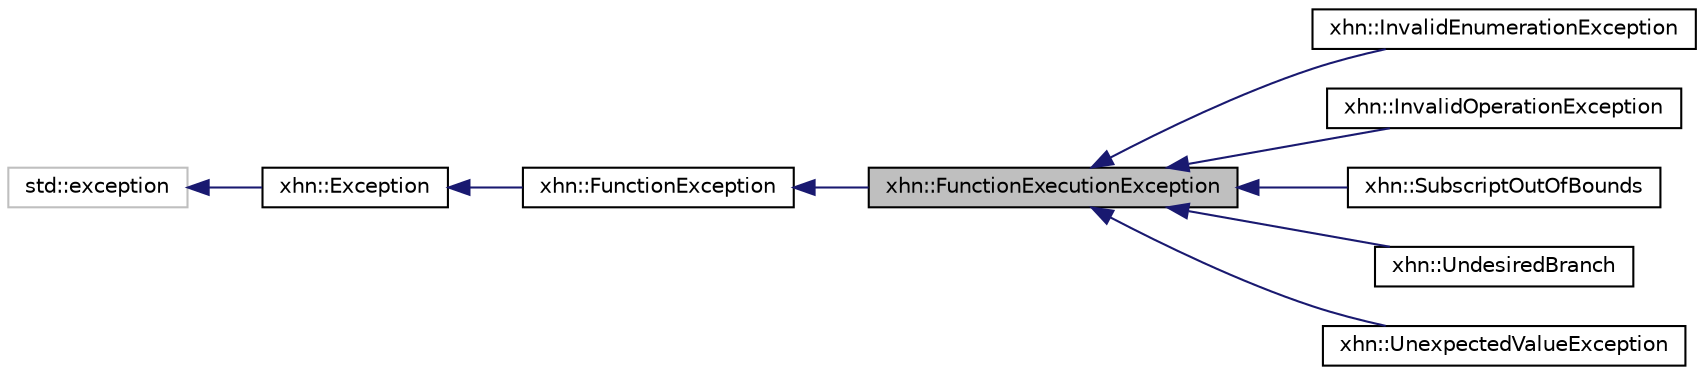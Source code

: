 digraph "xhn::FunctionExecutionException"
{
  edge [fontname="Helvetica",fontsize="10",labelfontname="Helvetica",labelfontsize="10"];
  node [fontname="Helvetica",fontsize="10",shape=record];
  rankdir="LR";
  Node1 [label="xhn::FunctionExecutionException",height=0.2,width=0.4,color="black", fillcolor="grey75", style="filled", fontcolor="black"];
  Node2 -> Node1 [dir="back",color="midnightblue",fontsize="10",style="solid",fontname="Helvetica"];
  Node2 [label="xhn::FunctionException",height=0.2,width=0.4,color="black", fillcolor="white", style="filled",URL="$classxhn_1_1_function_exception.html",tooltip="函数异常比较严重，直接退出程序 "];
  Node3 -> Node2 [dir="back",color="midnightblue",fontsize="10",style="solid",fontname="Helvetica"];
  Node3 [label="xhn::Exception",height=0.2,width=0.4,color="black", fillcolor="white", style="filled",URL="$classxhn_1_1_exception.html"];
  Node4 -> Node3 [dir="back",color="midnightblue",fontsize="10",style="solid",fontname="Helvetica"];
  Node4 [label="std::exception",height=0.2,width=0.4,color="grey75", fillcolor="white", style="filled"];
  Node1 -> Node5 [dir="back",color="midnightblue",fontsize="10",style="solid",fontname="Helvetica"];
  Node5 [label="xhn::InvalidEnumerationException",height=0.2,width=0.4,color="black", fillcolor="white", style="filled",URL="$classxhn_1_1_invalid_enumeration_exception.html",tooltip="switch case里的枚举值是无效的 "];
  Node1 -> Node6 [dir="back",color="midnightblue",fontsize="10",style="solid",fontname="Helvetica"];
  Node6 [label="xhn::InvalidOperationException",height=0.2,width=0.4,color="black", fillcolor="white", style="filled",URL="$classxhn_1_1_invalid_operation_exception.html",tooltip="无效操作 "];
  Node1 -> Node7 [dir="back",color="midnightblue",fontsize="10",style="solid",fontname="Helvetica"];
  Node7 [label="xhn::SubscriptOutOfBounds",height=0.2,width=0.4,color="black", fillcolor="white", style="filled",URL="$classxhn_1_1_subscript_out_of_bounds.html"];
  Node1 -> Node8 [dir="back",color="midnightblue",fontsize="10",style="solid",fontname="Helvetica"];
  Node8 [label="xhn::UndesiredBranch",height=0.2,width=0.4,color="black", fillcolor="white", style="filled",URL="$classxhn_1_1_undesired_branch.html",tooltip="进入不该进入的条件分支 "];
  Node1 -> Node9 [dir="back",color="midnightblue",fontsize="10",style="solid",fontname="Helvetica"];
  Node9 [label="xhn::UnexpectedValueException",height=0.2,width=0.4,color="black", fillcolor="white", style="filled",URL="$classxhn_1_1_unexpected_value_exception.html",tooltip="非预期值异常 "];
}
